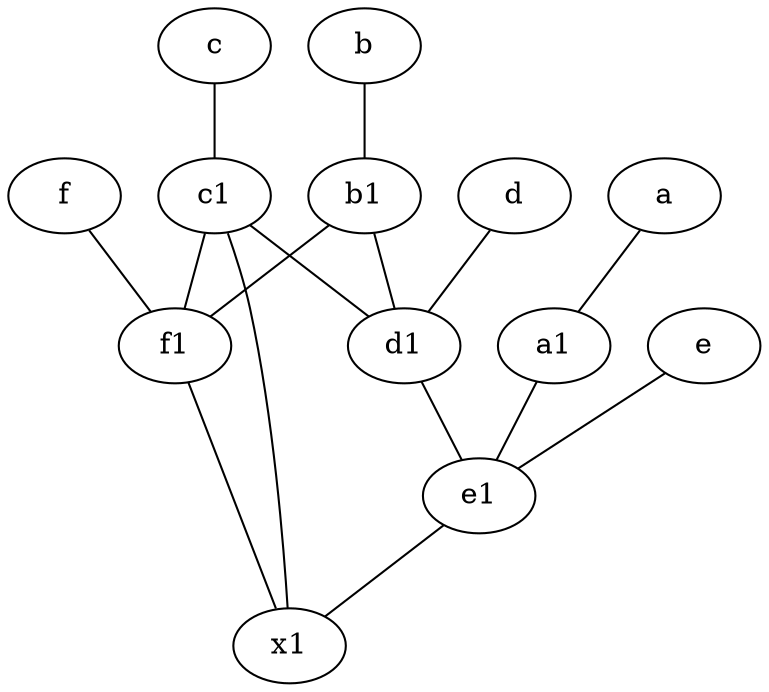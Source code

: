 graph {
	node [labelfontsize=50]
	c [labelfontsize=50 pos="4.5,2!"]
	e [labelfontsize=50 pos="7,9!"]
	c1 [labelfontsize=50 pos="4.5,3!"]
	f1 [labelfontsize=50 pos="3,8!"]
	x1 [labelfontsize=50]
	b1 [labelfontsize=50 pos="9,4!"]
	d [labelfontsize=50 pos="2,5!"]
	e1 [labelfontsize=50 pos="7,7!"]
	a1 [labelfontsize=50 pos="8,3!"]
	a [labelfontsize=50 pos="8,2!"]
	f [labelfontsize=50 pos="3,9!"]
	b [labelfontsize=50 pos="10,4!"]
	d1 [labelfontsize=50 pos="3,5!"]
	b1 -- f1
	f1 -- x1
	b -- b1
	f -- f1
	a1 -- e1
	e -- e1
	e1 -- x1
	c1 -- d1
	d -- d1
	c1 -- f1
	d1 -- e1
	c1 -- x1
	b1 -- d1
	a -- a1
	c -- c1
}
